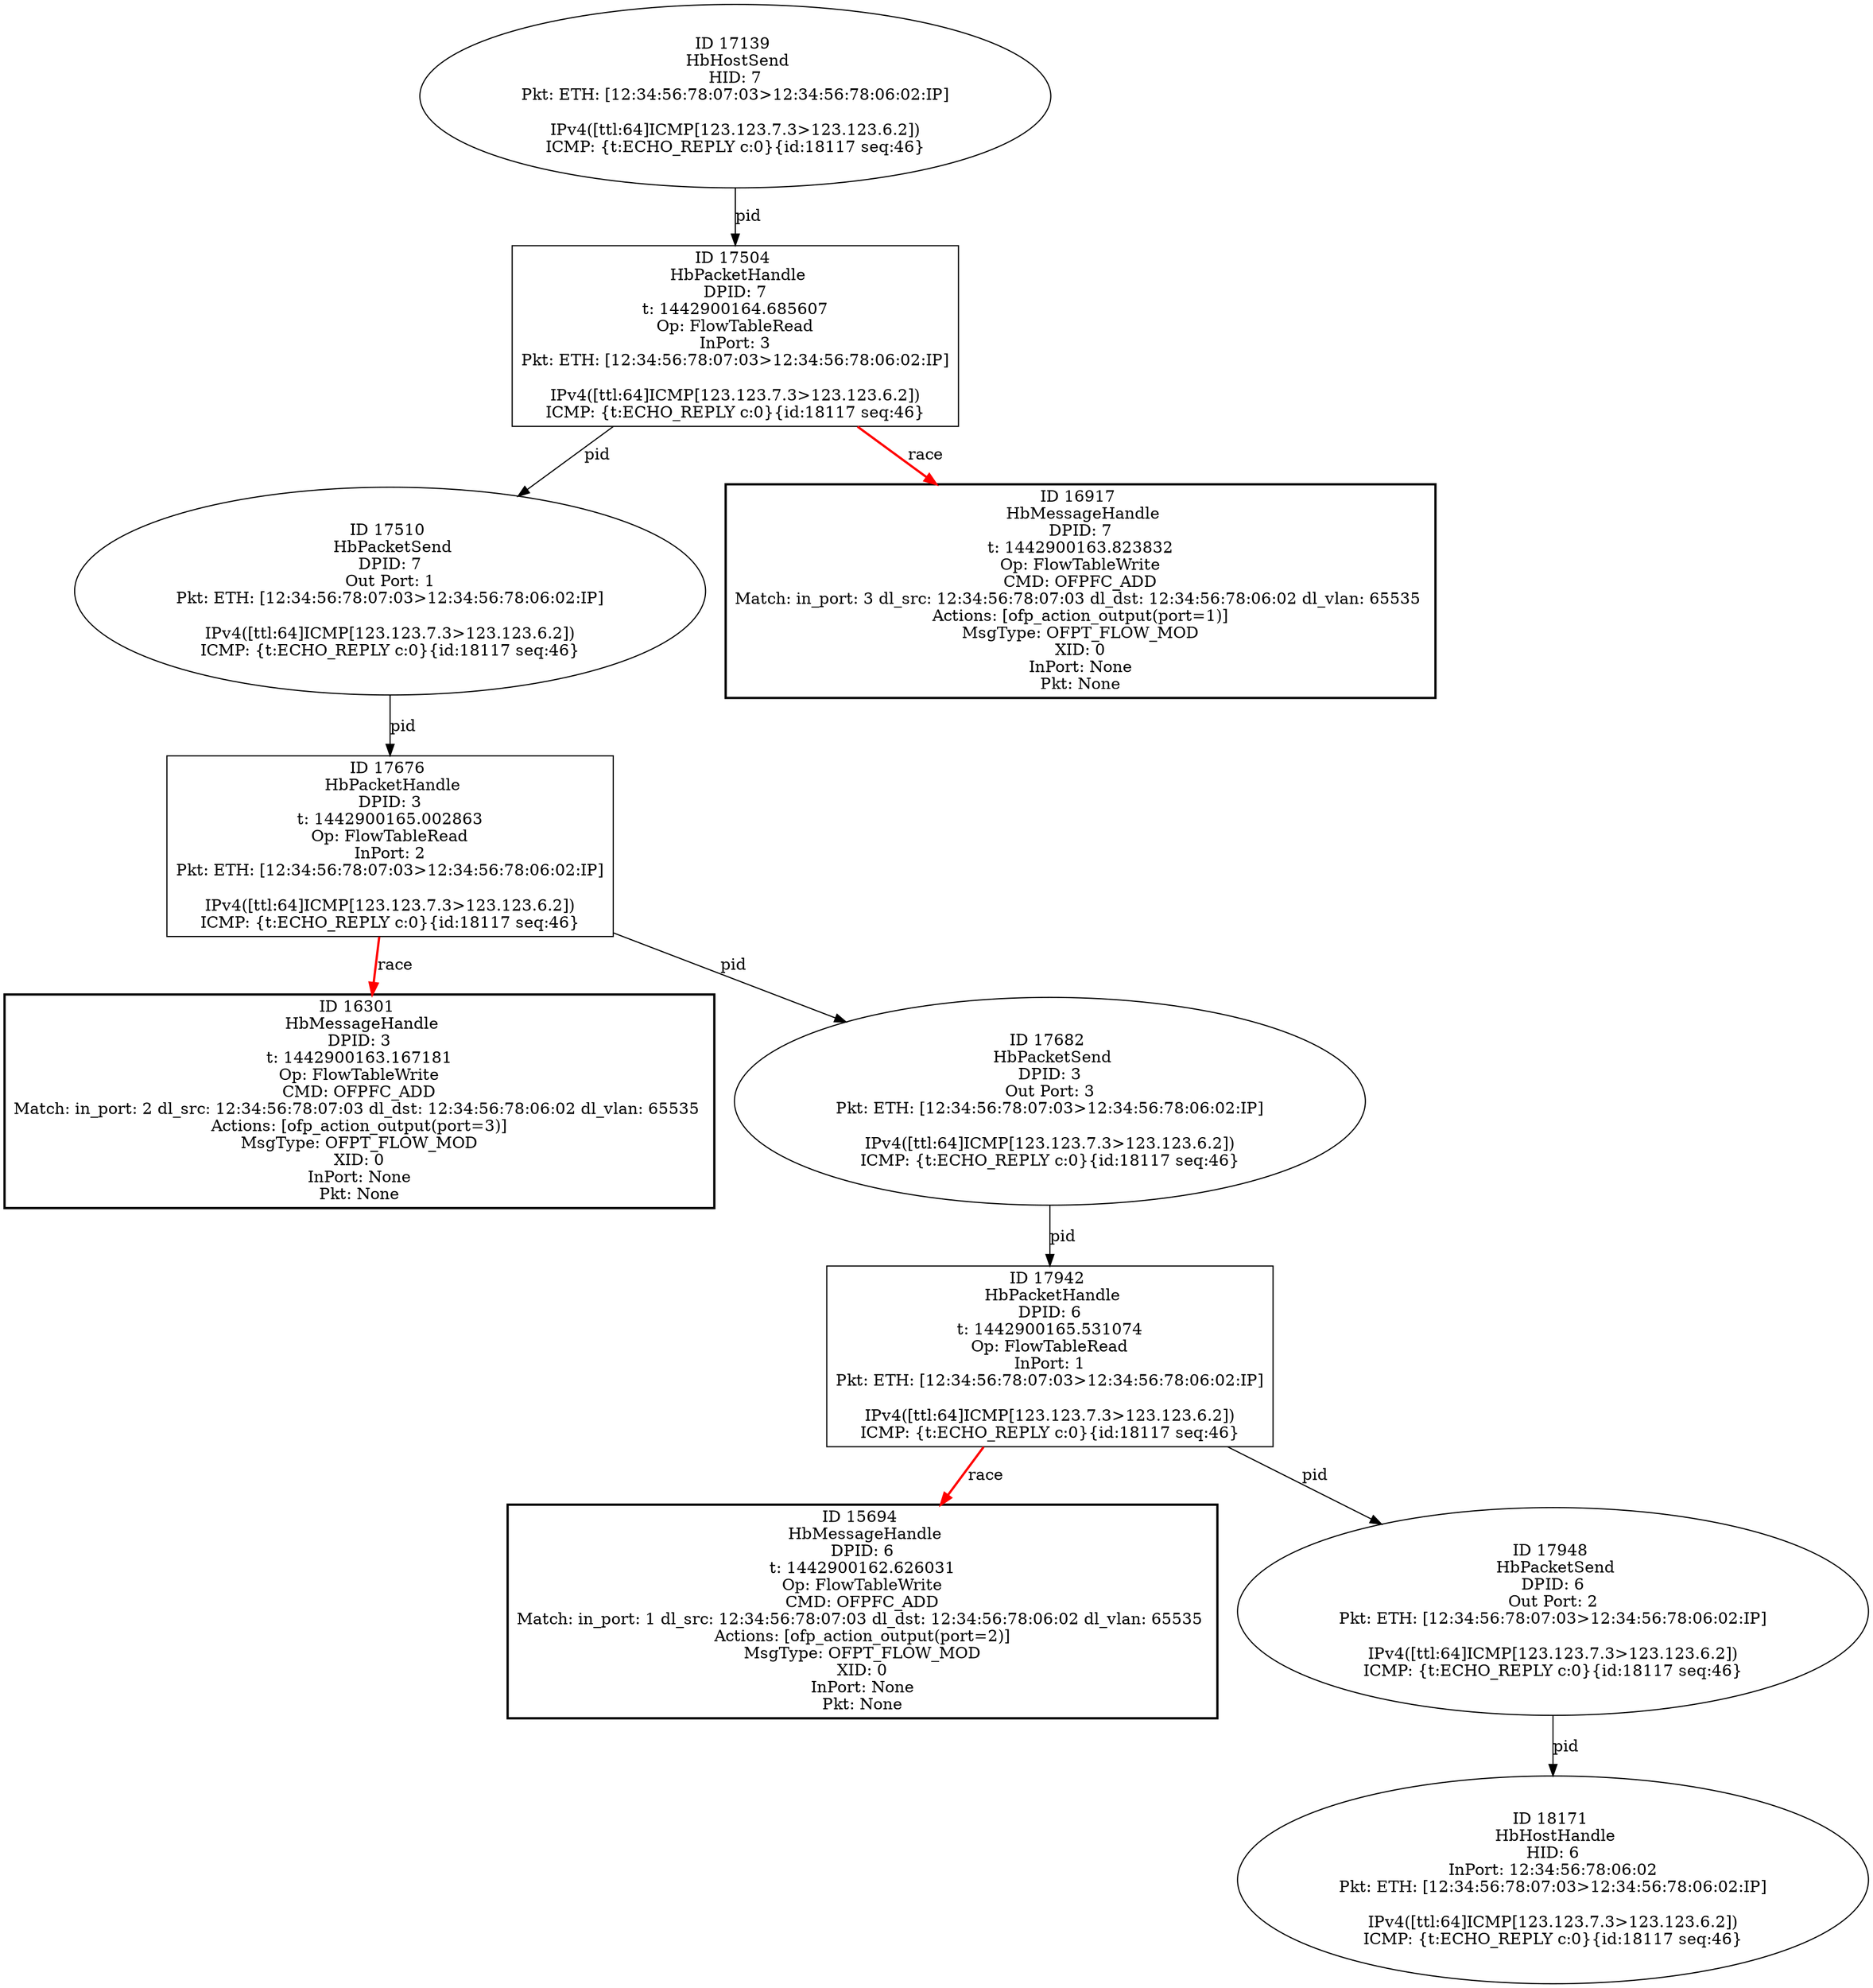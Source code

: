 strict digraph G {
17504 [shape=box, event=<hb_events.HbPacketHandle object at 0x10eb65450>, label="ID 17504 
 HbPacketHandle
DPID: 7
t: 1442900164.685607
Op: FlowTableRead
InPort: 3
Pkt: ETH: [12:34:56:78:07:03>12:34:56:78:06:02:IP]

IPv4([ttl:64]ICMP[123.123.7.3>123.123.6.2])
ICMP: {t:ECHO_REPLY c:0}{id:18117 seq:46}"];
17510 [shape=oval, event=<hb_events.HbPacketSend object at 0x10eb52d50>, label="ID 17510 
 HbPacketSend
DPID: 7
Out Port: 1
Pkt: ETH: [12:34:56:78:07:03>12:34:56:78:06:02:IP]

IPv4([ttl:64]ICMP[123.123.7.3>123.123.6.2])
ICMP: {t:ECHO_REPLY c:0}{id:18117 seq:46}"];
17676 [shape=box, event=<hb_events.HbPacketHandle object at 0x10ebe6fd0>, label="ID 17676 
 HbPacketHandle
DPID: 3
t: 1442900165.002863
Op: FlowTableRead
InPort: 2
Pkt: ETH: [12:34:56:78:07:03>12:34:56:78:06:02:IP]

IPv4([ttl:64]ICMP[123.123.7.3>123.123.6.2])
ICMP: {t:ECHO_REPLY c:0}{id:18117 seq:46}"];
16301 [shape=box, style=bold, event=<hb_events.HbMessageHandle object at 0x10e786d50>, label="ID 16301 
 HbMessageHandle
DPID: 3
t: 1442900163.167181
Op: FlowTableWrite
CMD: OFPFC_ADD
Match: in_port: 2 dl_src: 12:34:56:78:07:03 dl_dst: 12:34:56:78:06:02 dl_vlan: 65535 
Actions: [ofp_action_output(port=3)]
MsgType: OFPT_FLOW_MOD
XID: 0
InPort: None
Pkt: None"];
15694 [shape=box, style=bold, event=<hb_events.HbMessageHandle object at 0x10e638e90>, label="ID 15694 
 HbMessageHandle
DPID: 6
t: 1442900162.626031
Op: FlowTableWrite
CMD: OFPFC_ADD
Match: in_port: 1 dl_src: 12:34:56:78:07:03 dl_dst: 12:34:56:78:06:02 dl_vlan: 65535 
Actions: [ofp_action_output(port=2)]
MsgType: OFPT_FLOW_MOD
XID: 0
InPort: None
Pkt: None"];
17682 [shape=oval, event=<hb_events.HbPacketSend object at 0x10ebf8290>, label="ID 17682 
 HbPacketSend
DPID: 3
Out Port: 3
Pkt: ETH: [12:34:56:78:07:03>12:34:56:78:06:02:IP]

IPv4([ttl:64]ICMP[123.123.7.3>123.123.6.2])
ICMP: {t:ECHO_REPLY c:0}{id:18117 seq:46}"];
17139 [shape=oval, event=<hb_events.HbHostSend object at 0x10e9c7610>, label="ID 17139 
 HbHostSend
HID: 7
Pkt: ETH: [12:34:56:78:07:03>12:34:56:78:06:02:IP]

IPv4([ttl:64]ICMP[123.123.7.3>123.123.6.2])
ICMP: {t:ECHO_REPLY c:0}{id:18117 seq:46}"];
16917 [shape=box, style=bold, event=<hb_events.HbMessageHandle object at 0x10e92bb90>, label="ID 16917 
 HbMessageHandle
DPID: 7
t: 1442900163.823832
Op: FlowTableWrite
CMD: OFPFC_ADD
Match: in_port: 3 dl_src: 12:34:56:78:07:03 dl_dst: 12:34:56:78:06:02 dl_vlan: 65535 
Actions: [ofp_action_output(port=1)]
MsgType: OFPT_FLOW_MOD
XID: 0
InPort: None
Pkt: None"];
17942 [shape=box, event=<hb_events.HbPacketHandle object at 0x10ed11d50>, label="ID 17942 
 HbPacketHandle
DPID: 6
t: 1442900165.531074
Op: FlowTableRead
InPort: 1
Pkt: ETH: [12:34:56:78:07:03>12:34:56:78:06:02:IP]

IPv4([ttl:64]ICMP[123.123.7.3>123.123.6.2])
ICMP: {t:ECHO_REPLY c:0}{id:18117 seq:46}"];
18171 [shape=oval, event=<hb_events.HbHostHandle object at 0x10ee81cd0>, label="ID 18171 
 HbHostHandle
HID: 6
InPort: 12:34:56:78:06:02
Pkt: ETH: [12:34:56:78:07:03>12:34:56:78:06:02:IP]

IPv4([ttl:64]ICMP[123.123.7.3>123.123.6.2])
ICMP: {t:ECHO_REPLY c:0}{id:18117 seq:46}"];
17948 [shape=oval, event=<hb_events.HbPacketSend object at 0x10ed510d0>, label="ID 17948 
 HbPacketSend
DPID: 6
Out Port: 2
Pkt: ETH: [12:34:56:78:07:03>12:34:56:78:06:02:IP]

IPv4([ttl:64]ICMP[123.123.7.3>123.123.6.2])
ICMP: {t:ECHO_REPLY c:0}{id:18117 seq:46}"];
17504 -> 16917  [harmful=True, color=red, style=bold, rel=race, label=race];
17504 -> 17510  [rel=pid, label=pid];
17510 -> 17676  [rel=pid, label=pid];
17676 -> 17682  [rel=pid, label=pid];
17676 -> 16301  [harmful=True, color=red, style=bold, rel=race, label=race];
17682 -> 17942  [rel=pid, label=pid];
17139 -> 17504  [rel=pid, label=pid];
17942 -> 17948  [rel=pid, label=pid];
17942 -> 15694  [harmful=True, color=red, style=bold, rel=race, label=race];
17948 -> 18171  [rel=pid, label=pid];
}
